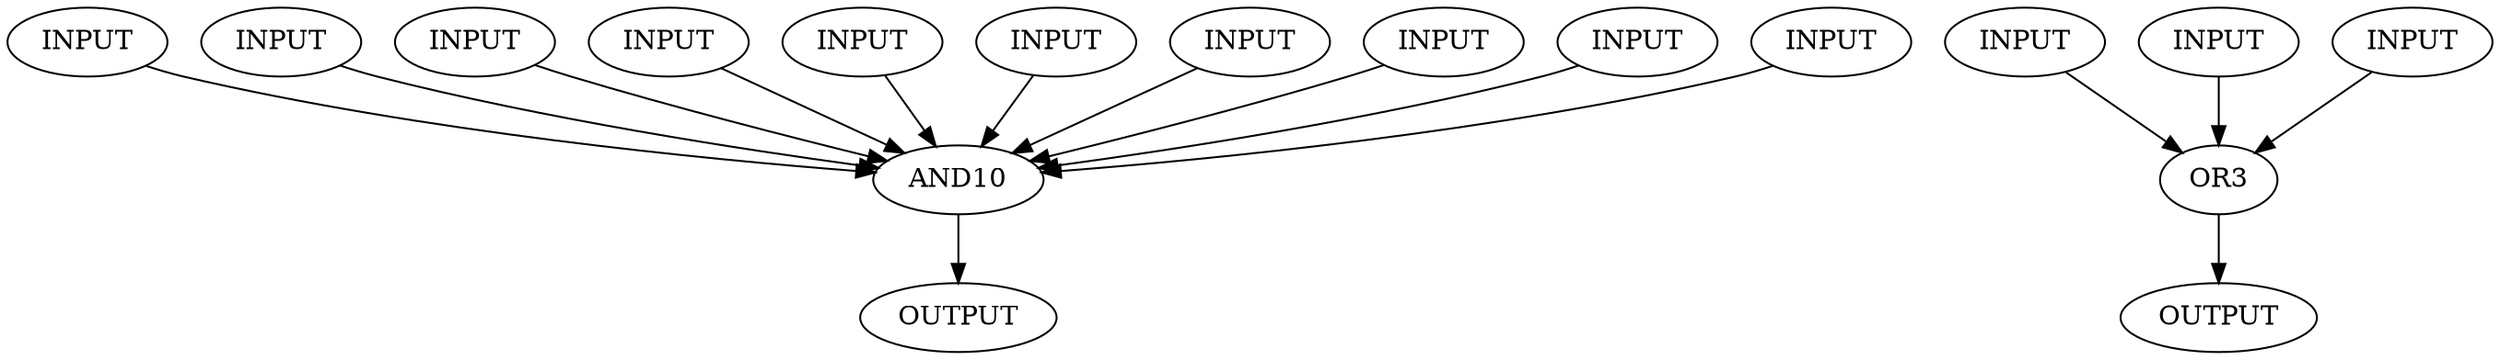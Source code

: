 digraph test {
I1 [label = "INPUT"];
I2 [label = "INPUT"];
I3 [label = "INPUT"];
I4 [label = "INPUT"];
I5 [label = "INPUT"];
I6 [label = "INPUT"];
I7 [label = "INPUT"];
I8 [label = "INPUT"];
I9 [label = "INPUT"];
I10 [label = "INPUT"];


M [label = "AND10" ];
O [label = "OUTPUT" ];
I1 -> M -> O;
I2 -> M;
I3 -> M;
I4 -> M;
I5 -> M;
I6 -> M;
I7 -> M;
I8 -> M;
I9 -> M;
I10 -> M;

M1 [label = "INPUT"];
M2 [label = "INPUT"];
M3 [label = "INPUT"];

Mi [label = "OR3" ];
Oi [label = "OUTPUT"];
M1 -> Mi -> Oi;
M2 -> Mi;
M3 -> Mi;

}
